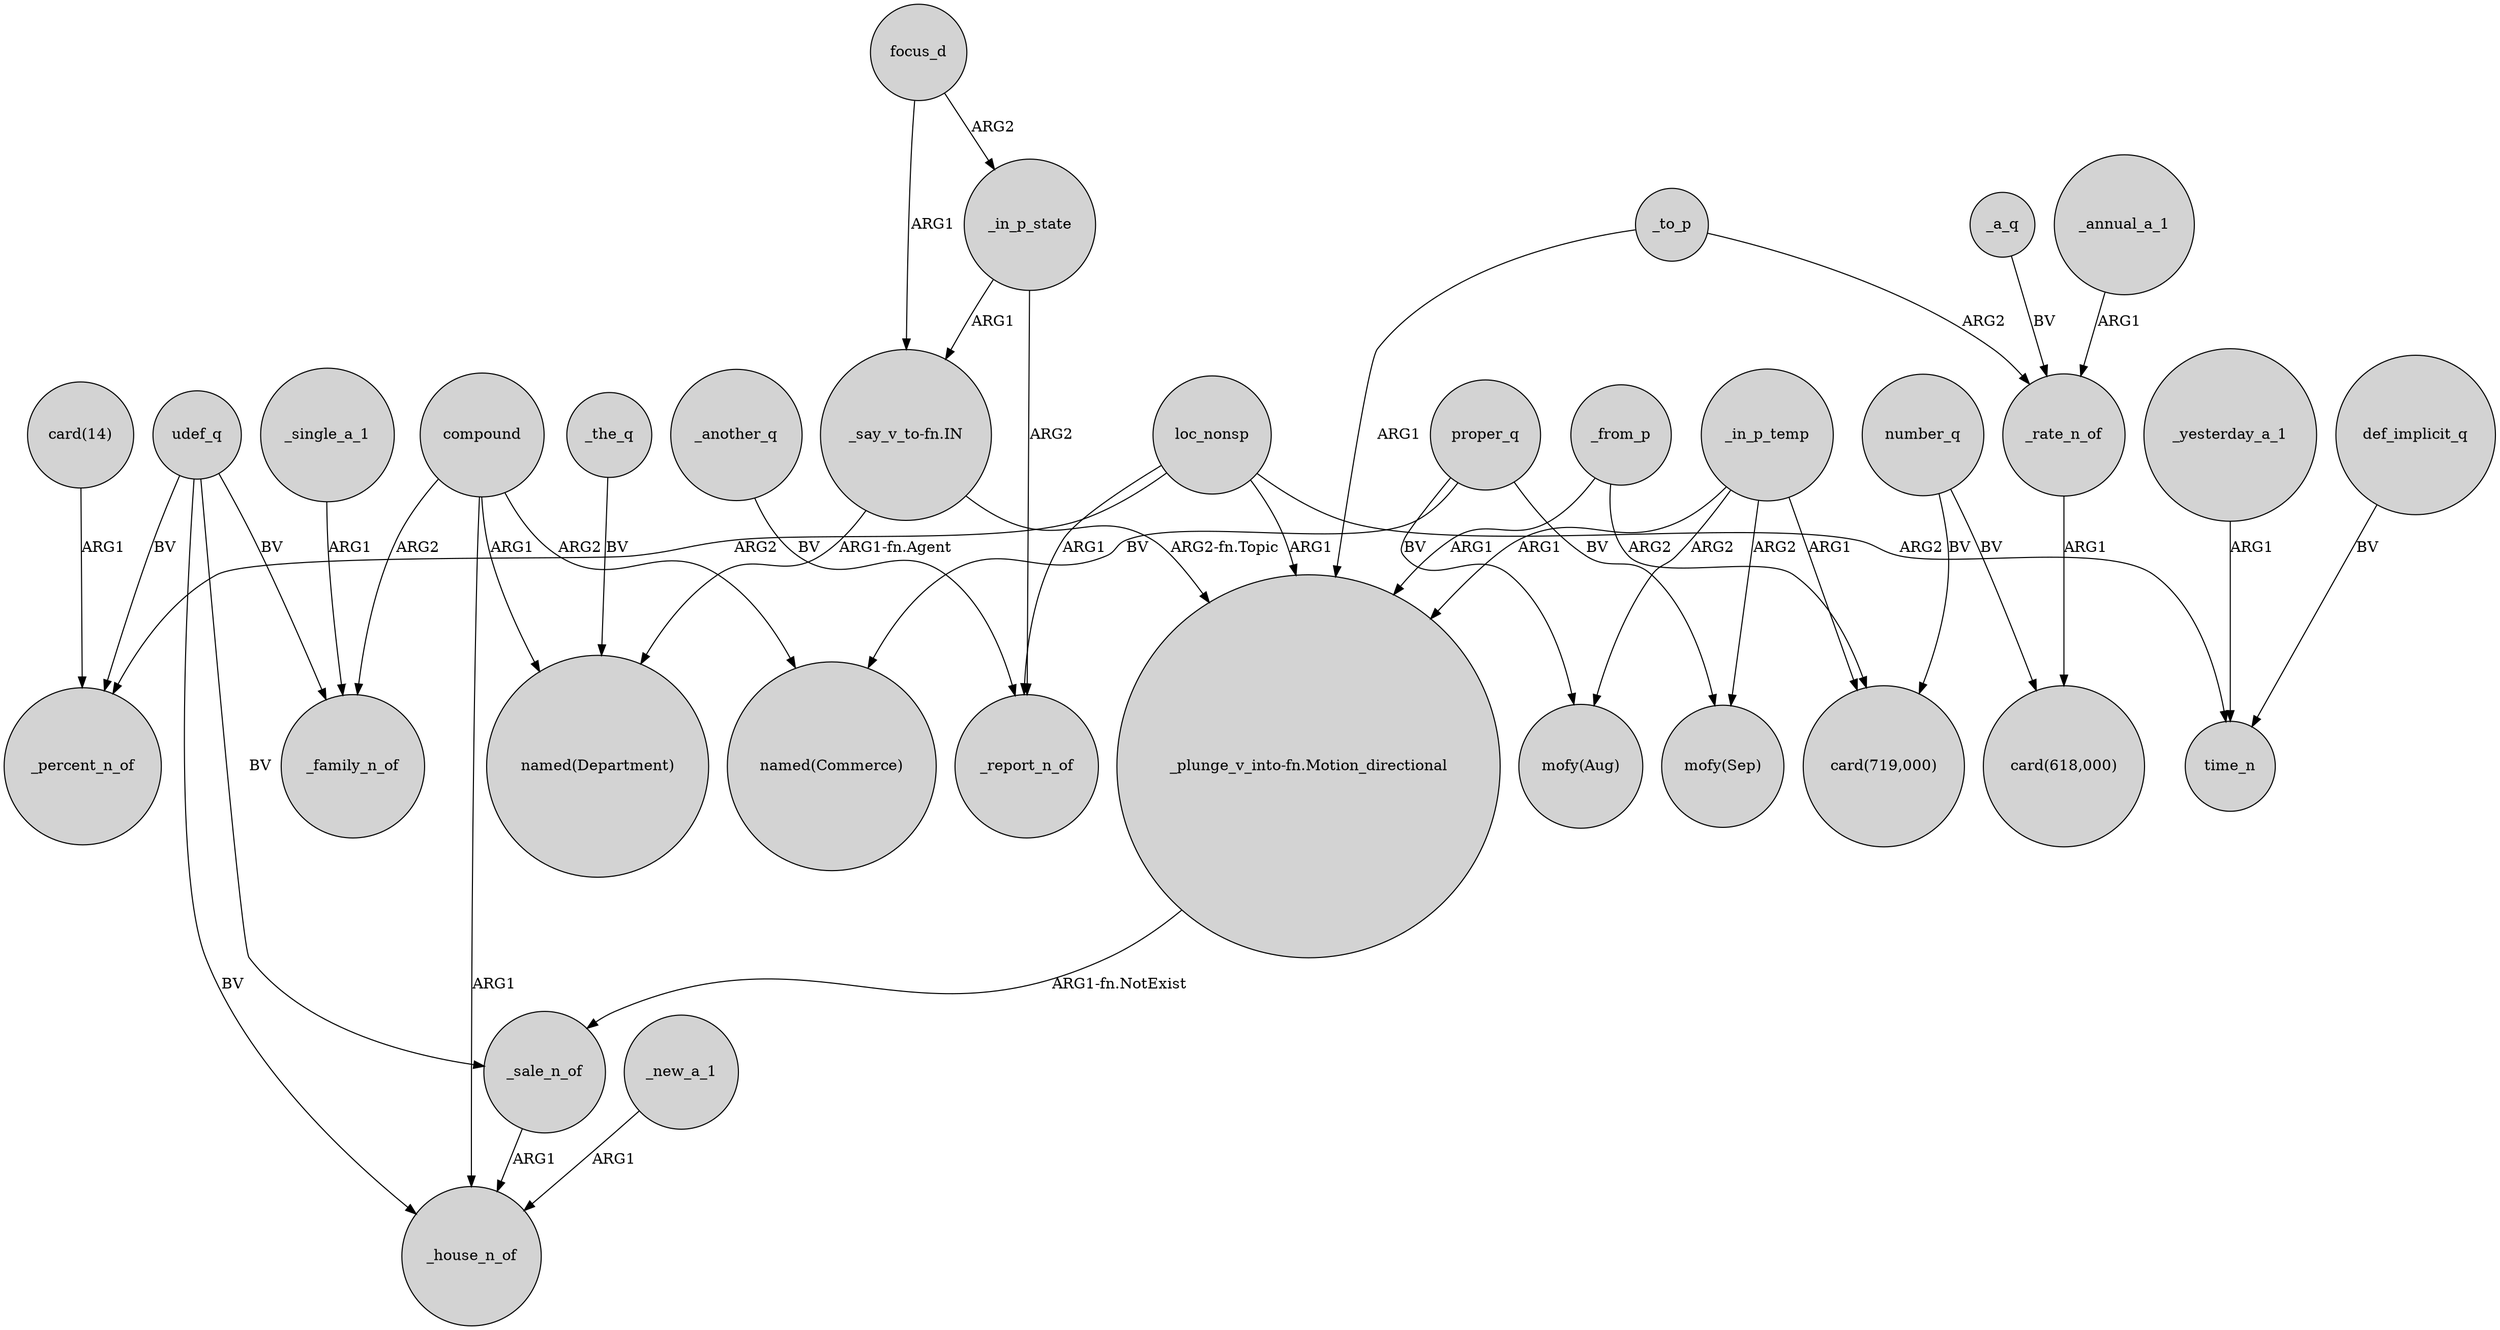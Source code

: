 digraph {
	node [shape=circle style=filled]
	loc_nonsp -> "_plunge_v_into-fn.Motion_directional" [label=ARG1]
	number_q -> "card(618,000)" [label=BV]
	_single_a_1 -> _family_n_of [label=ARG1]
	_yesterday_a_1 -> time_n [label=ARG1]
	number_q -> "card(719,000)" [label=BV]
	_another_q -> _report_n_of [label=BV]
	focus_d -> _in_p_state [label=ARG2]
	compound -> _family_n_of [label=ARG2]
	proper_q -> "mofy(Sep)" [label=BV]
	_to_p -> "_plunge_v_into-fn.Motion_directional" [label=ARG1]
	loc_nonsp -> _report_n_of [label=ARG1]
	_a_q -> _rate_n_of [label=BV]
	focus_d -> "_say_v_to-fn.IN" [label=ARG1]
	loc_nonsp -> time_n [label=ARG2]
	_from_p -> "card(719,000)" [label=ARG2]
	"_plunge_v_into-fn.Motion_directional" -> _sale_n_of [label="ARG1-fn.NotExist"]
	_from_p -> "_plunge_v_into-fn.Motion_directional" [label=ARG1]
	_in_p_temp -> "mofy(Aug)" [label=ARG2]
	_in_p_state -> _report_n_of [label=ARG2]
	compound -> _house_n_of [label=ARG1]
	_new_a_1 -> _house_n_of [label=ARG1]
	loc_nonsp -> _percent_n_of [label=ARG2]
	_rate_n_of -> "card(618,000)" [label=ARG1]
	proper_q -> "mofy(Aug)" [label=BV]
	_the_q -> "named(Department)" [label=BV]
	"card(14)" -> _percent_n_of [label=ARG1]
	_in_p_temp -> "_plunge_v_into-fn.Motion_directional" [label=ARG1]
	_in_p_temp -> "card(719,000)" [label=ARG1]
	udef_q -> _sale_n_of [label=BV]
	"_say_v_to-fn.IN" -> "_plunge_v_into-fn.Motion_directional" [label="ARG2-fn.Topic"]
	proper_q -> "named(Commerce)" [label=BV]
	udef_q -> _house_n_of [label=BV]
	_annual_a_1 -> _rate_n_of [label=ARG1]
	compound -> "named(Department)" [label=ARG1]
	udef_q -> _percent_n_of [label=BV]
	udef_q -> _family_n_of [label=BV]
	"_say_v_to-fn.IN" -> "named(Department)" [label="ARG1-fn.Agent"]
	_in_p_temp -> "mofy(Sep)" [label=ARG2]
	_sale_n_of -> _house_n_of [label=ARG1]
	_to_p -> _rate_n_of [label=ARG2]
	_in_p_state -> "_say_v_to-fn.IN" [label=ARG1]
	def_implicit_q -> time_n [label=BV]
	compound -> "named(Commerce)" [label=ARG2]
}
